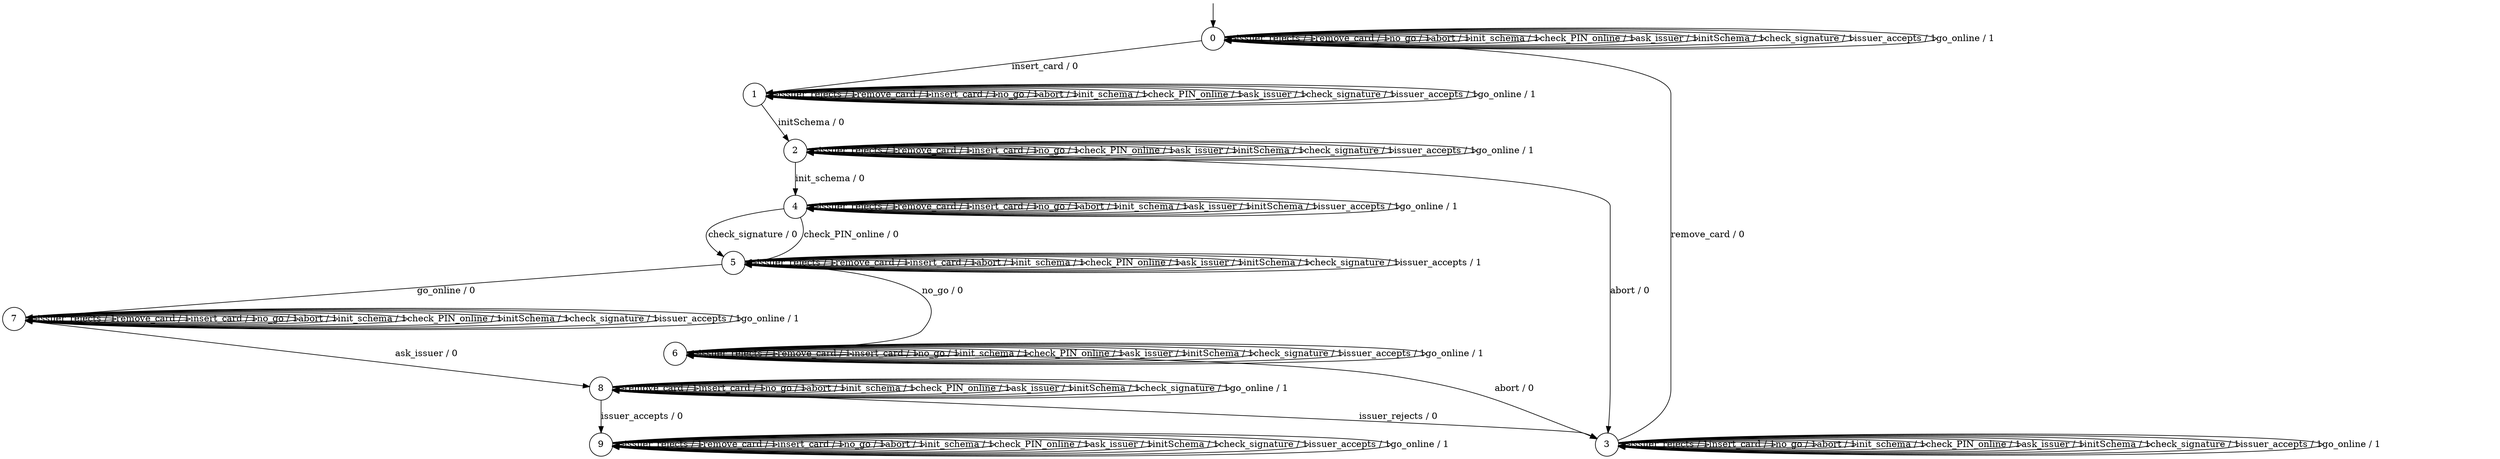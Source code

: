 digraph g {

	s0 [shape="circle" label="0"];
	s1 [shape="circle" label="1"];
	s2 [shape="circle" label="2"];
	s3 [shape="circle" label="3"];
	s4 [shape="circle" label="4"];
	s5 [shape="circle" label="5"];
	s6 [shape="circle" label="6"];
	s7 [shape="circle" label="7"];
	s8 [shape="circle" label="8"];
	s9 [shape="circle" label="9"];
	s0 -> s0 [label="issuer_rejects / 1"];
	s0 -> s0 [label="remove_card / 1"];
	s0 -> s1 [label="insert_card / 0"];
	s0 -> s0 [label="no_go / 1"];
	s0 -> s0 [label="abort / 1"];
	s0 -> s0 [label="init_schema / 1"];
	s0 -> s0 [label="check_PIN_online / 1"];
	s0 -> s0 [label="ask_issuer / 1"];
	s0 -> s0 [label="initSchema / 1"];
	s0 -> s0 [label="check_signature / 1"];
	s0 -> s0 [label="issuer_accepts / 1"];
	s0 -> s0 [label="go_online / 1"];
	s1 -> s1 [label="issuer_rejects / 1"];
	s1 -> s1 [label="remove_card / 1"];
	s1 -> s1 [label="insert_card / 1"];
	s1 -> s1 [label="no_go / 1"];
	s1 -> s1 [label="abort / 1"];
	s1 -> s1 [label="init_schema / 1"];
	s1 -> s1 [label="check_PIN_online / 1"];
	s1 -> s1 [label="ask_issuer / 1"];
	s1 -> s2 [label="initSchema / 0"];
	s1 -> s1 [label="check_signature / 1"];
	s1 -> s1 [label="issuer_accepts / 1"];
	s1 -> s1 [label="go_online / 1"];
	s2 -> s2 [label="issuer_rejects / 1"];
	s2 -> s2 [label="remove_card / 1"];
	s2 -> s2 [label="insert_card / 1"];
	s2 -> s2 [label="no_go / 1"];
	s2 -> s3 [label="abort / 0"];
	s2 -> s4 [label="init_schema / 0"];
	s2 -> s2 [label="check_PIN_online / 1"];
	s2 -> s2 [label="ask_issuer / 1"];
	s2 -> s2 [label="initSchema / 1"];
	s2 -> s2 [label="check_signature / 1"];
	s2 -> s2 [label="issuer_accepts / 1"];
	s2 -> s2 [label="go_online / 1"];
	s3 -> s3 [label="issuer_rejects / 1"];
	s3 -> s0 [label="remove_card / 0"];
	s3 -> s3 [label="insert_card / 1"];
	s3 -> s3 [label="no_go / 1"];
	s3 -> s3 [label="abort / 1"];
	s3 -> s3 [label="init_schema / 1"];
	s3 -> s3 [label="check_PIN_online / 1"];
	s3 -> s3 [label="ask_issuer / 1"];
	s3 -> s3 [label="initSchema / 1"];
	s3 -> s3 [label="check_signature / 1"];
	s3 -> s3 [label="issuer_accepts / 1"];
	s3 -> s3 [label="go_online / 1"];
	s4 -> s4 [label="issuer_rejects / 1"];
	s4 -> s4 [label="remove_card / 1"];
	s4 -> s4 [label="insert_card / 1"];
	s4 -> s4 [label="no_go / 1"];
	s4 -> s4 [label="abort / 1"];
	s4 -> s4 [label="init_schema / 1"];
	s4 -> s5 [label="check_PIN_online / 0"];
	s4 -> s4 [label="ask_issuer / 1"];
	s4 -> s4 [label="initSchema / 1"];
	s4 -> s5 [label="check_signature / 0"];
	s4 -> s4 [label="issuer_accepts / 1"];
	s4 -> s4 [label="go_online / 1"];
	s5 -> s5 [label="issuer_rejects / 1"];
	s5 -> s5 [label="remove_card / 1"];
	s5 -> s5 [label="insert_card / 1"];
	s5 -> s6 [label="no_go / 0"];
	s5 -> s5 [label="abort / 1"];
	s5 -> s5 [label="init_schema / 1"];
	s5 -> s5 [label="check_PIN_online / 1"];
	s5 -> s5 [label="ask_issuer / 1"];
	s5 -> s5 [label="initSchema / 1"];
	s5 -> s5 [label="check_signature / 1"];
	s5 -> s5 [label="issuer_accepts / 1"];
	s5 -> s7 [label="go_online / 0"];
	s6 -> s6 [label="issuer_rejects / 1"];
	s6 -> s6 [label="remove_card / 1"];
	s6 -> s6 [label="insert_card / 1"];
	s6 -> s6 [label="no_go / 1"];
	s6 -> s3 [label="abort / 0"];
	s6 -> s6 [label="init_schema / 1"];
	s6 -> s6 [label="check_PIN_online / 1"];
	s6 -> s6 [label="ask_issuer / 1"];
	s6 -> s6 [label="initSchema / 1"];
	s6 -> s6 [label="check_signature / 1"];
	s6 -> s6 [label="issuer_accepts / 1"];
	s6 -> s6 [label="go_online / 1"];
	s7 -> s7 [label="issuer_rejects / 1"];
	s7 -> s7 [label="remove_card / 1"];
	s7 -> s7 [label="insert_card / 1"];
	s7 -> s7 [label="no_go / 1"];
	s7 -> s7 [label="abort / 1"];
	s7 -> s7 [label="init_schema / 1"];
	s7 -> s7 [label="check_PIN_online / 1"];
	s7 -> s8 [label="ask_issuer / 0"];
	s7 -> s7 [label="initSchema / 1"];
	s7 -> s7 [label="check_signature / 1"];
	s7 -> s7 [label="issuer_accepts / 1"];
	s7 -> s7 [label="go_online / 1"];
	s8 -> s3 [label="issuer_rejects / 0"];
	s8 -> s8 [label="remove_card / 1"];
	s8 -> s8 [label="insert_card / 1"];
	s8 -> s8 [label="no_go / 1"];
	s8 -> s8 [label="abort / 1"];
	s8 -> s8 [label="init_schema / 1"];
	s8 -> s8 [label="check_PIN_online / 1"];
	s8 -> s8 [label="ask_issuer / 1"];
	s8 -> s8 [label="initSchema / 1"];
	s8 -> s8 [label="check_signature / 1"];
	s8 -> s9 [label="issuer_accepts / 0"];
	s8 -> s8 [label="go_online / 1"];
	s9 -> s9 [label="issuer_rejects / 1"];
	s9 -> s9 [label="remove_card / 1"];
	s9 -> s9 [label="insert_card / 1"];
	s9 -> s9 [label="no_go / 1"];
	s9 -> s9 [label="abort / 1"];
	s9 -> s9 [label="init_schema / 1"];
	s9 -> s9 [label="check_PIN_online / 1"];
	s9 -> s9 [label="ask_issuer / 1"];
	s9 -> s9 [label="initSchema / 1"];
	s9 -> s9 [label="check_signature / 1"];
	s9 -> s9 [label="issuer_accepts / 1"];
	s9 -> s9 [label="go_online / 1"];

__start0 [label="" shape="none" width="0" height="0"];
__start0 -> s0;
}
